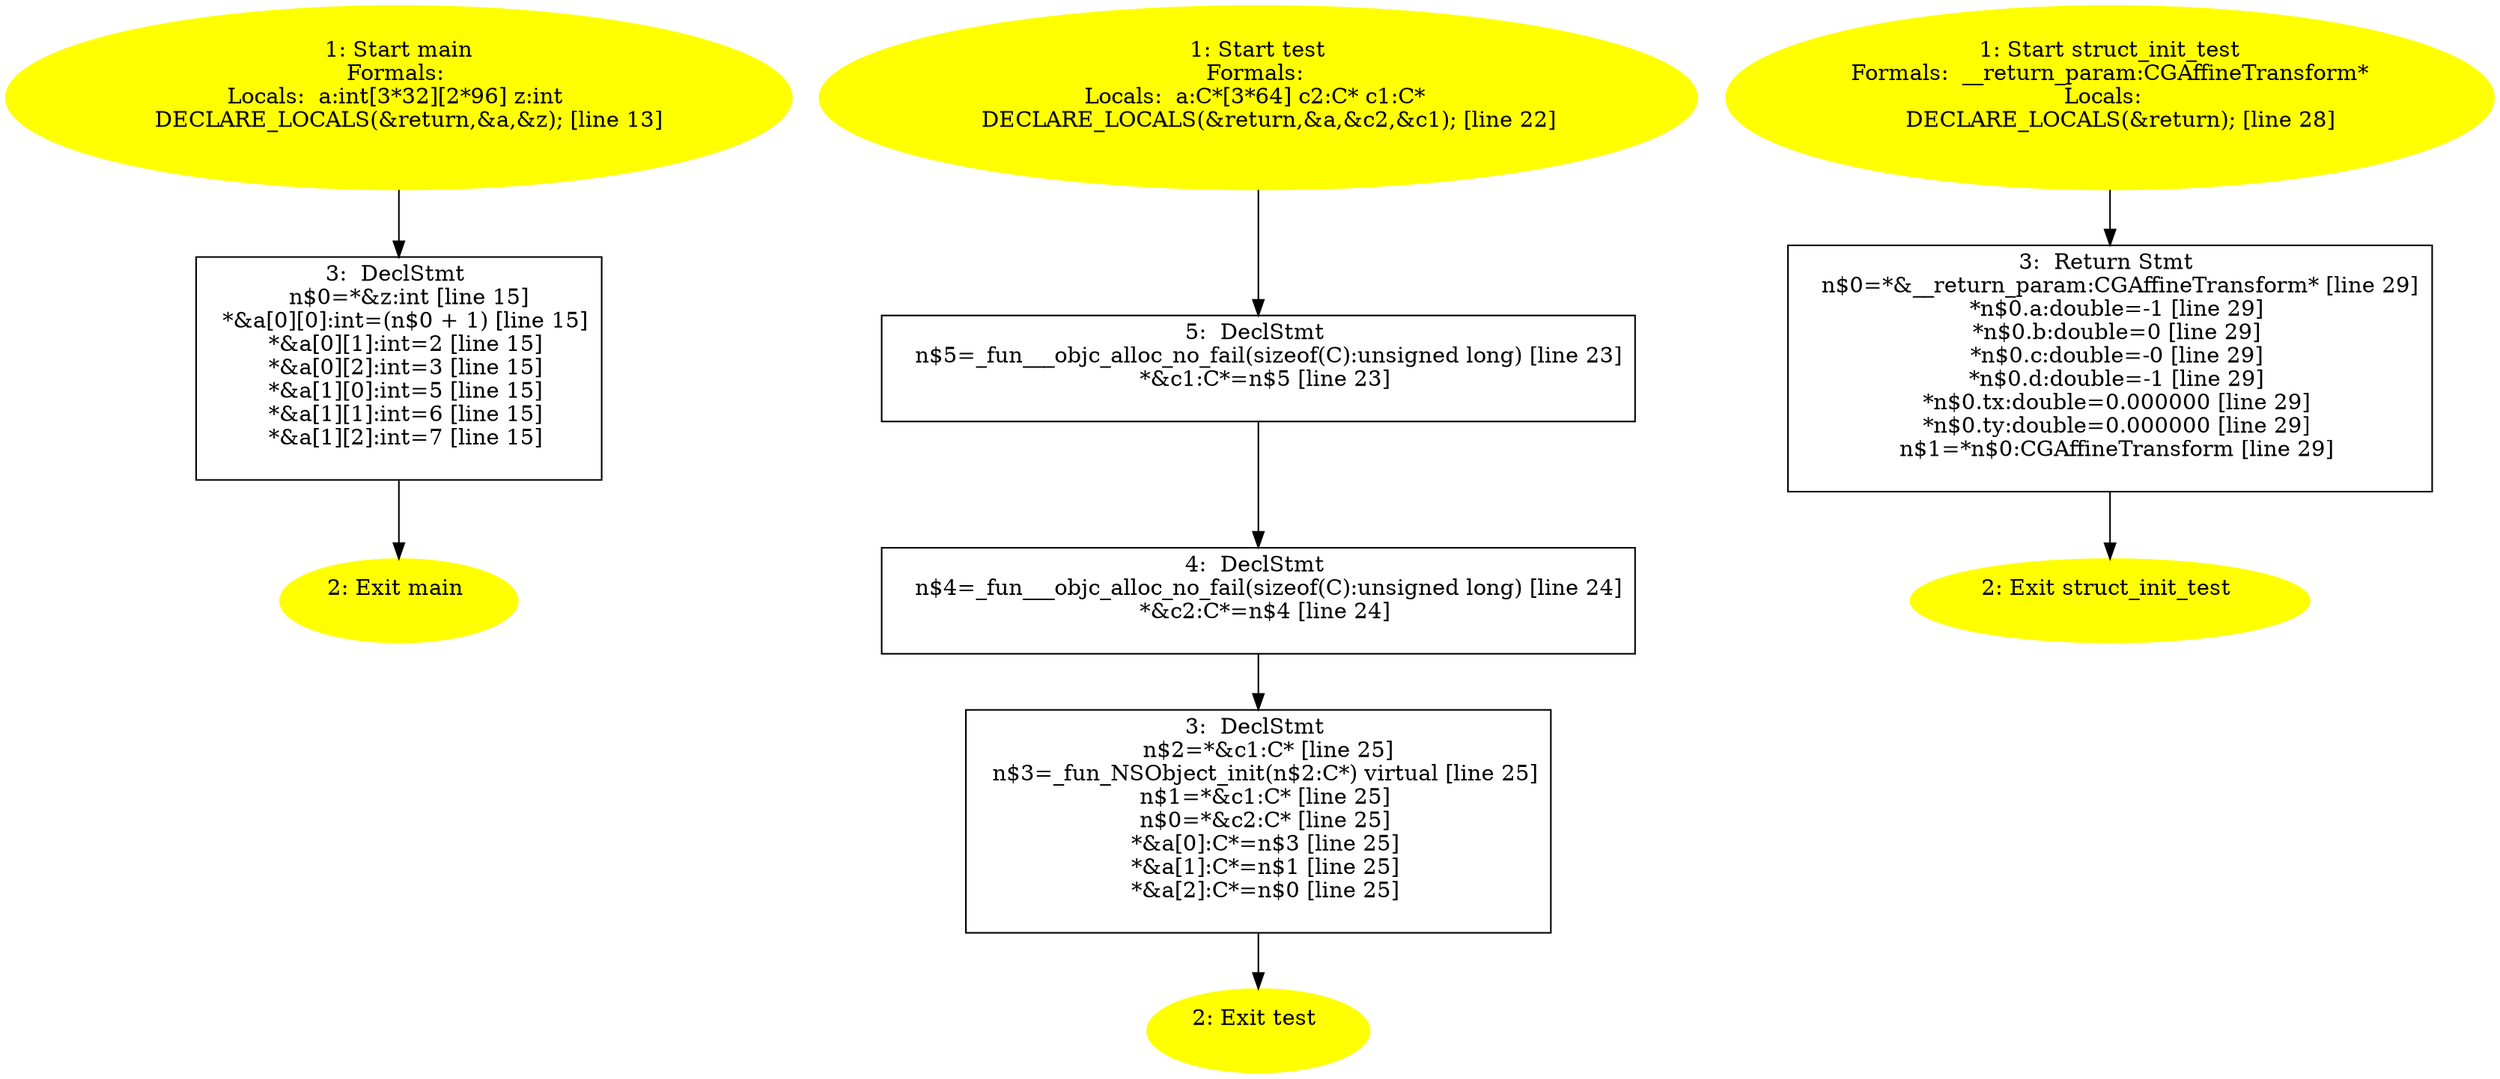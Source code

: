 /* @generated */
digraph iCFG {
"main.fad58de7366495db4650cfefac2fcd61_1" [label="1: Start main\nFormals: \nLocals:  a:int[3*32][2*96] z:int \n   DECLARE_LOCALS(&return,&a,&z); [line 13]\n " color=yellow style=filled]
	

	 "main.fad58de7366495db4650cfefac2fcd61_1" -> "main.fad58de7366495db4650cfefac2fcd61_3" ;
"main.fad58de7366495db4650cfefac2fcd61_2" [label="2: Exit main \n  " color=yellow style=filled]
	

"main.fad58de7366495db4650cfefac2fcd61_3" [label="3:  DeclStmt \n   n$0=*&z:int [line 15]\n  *&a[0][0]:int=(n$0 + 1) [line 15]\n  *&a[0][1]:int=2 [line 15]\n  *&a[0][2]:int=3 [line 15]\n  *&a[1][0]:int=5 [line 15]\n  *&a[1][1]:int=6 [line 15]\n  *&a[1][2]:int=7 [line 15]\n " shape="box"]
	

	 "main.fad58de7366495db4650cfefac2fcd61_3" -> "main.fad58de7366495db4650cfefac2fcd61_2" ;
"test.098f6bcd4621d373cade4e832627b4f6_1" [label="1: Start test\nFormals: \nLocals:  a:C*[3*64] c2:C* c1:C* \n   DECLARE_LOCALS(&return,&a,&c2,&c1); [line 22]\n " color=yellow style=filled]
	

	 "test.098f6bcd4621d373cade4e832627b4f6_1" -> "test.098f6bcd4621d373cade4e832627b4f6_5" ;
"test.098f6bcd4621d373cade4e832627b4f6_2" [label="2: Exit test \n  " color=yellow style=filled]
	

"test.098f6bcd4621d373cade4e832627b4f6_3" [label="3:  DeclStmt \n   n$2=*&c1:C* [line 25]\n  n$3=_fun_NSObject_init(n$2:C*) virtual [line 25]\n  n$1=*&c1:C* [line 25]\n  n$0=*&c2:C* [line 25]\n  *&a[0]:C*=n$3 [line 25]\n  *&a[1]:C*=n$1 [line 25]\n  *&a[2]:C*=n$0 [line 25]\n " shape="box"]
	

	 "test.098f6bcd4621d373cade4e832627b4f6_3" -> "test.098f6bcd4621d373cade4e832627b4f6_2" ;
"test.098f6bcd4621d373cade4e832627b4f6_4" [label="4:  DeclStmt \n   n$4=_fun___objc_alloc_no_fail(sizeof(C):unsigned long) [line 24]\n  *&c2:C*=n$4 [line 24]\n " shape="box"]
	

	 "test.098f6bcd4621d373cade4e832627b4f6_4" -> "test.098f6bcd4621d373cade4e832627b4f6_3" ;
"test.098f6bcd4621d373cade4e832627b4f6_5" [label="5:  DeclStmt \n   n$5=_fun___objc_alloc_no_fail(sizeof(C):unsigned long) [line 23]\n  *&c1:C*=n$5 [line 23]\n " shape="box"]
	

	 "test.098f6bcd4621d373cade4e832627b4f6_5" -> "test.098f6bcd4621d373cade4e832627b4f6_4" ;
"struct_init_test.b3909a459f16e15611cc425c52c74b0c_1" [label="1: Start struct_init_test\nFormals:  __return_param:CGAffineTransform*\nLocals:  \n   DECLARE_LOCALS(&return); [line 28]\n " color=yellow style=filled]
	

	 "struct_init_test.b3909a459f16e15611cc425c52c74b0c_1" -> "struct_init_test.b3909a459f16e15611cc425c52c74b0c_3" ;
"struct_init_test.b3909a459f16e15611cc425c52c74b0c_2" [label="2: Exit struct_init_test \n  " color=yellow style=filled]
	

"struct_init_test.b3909a459f16e15611cc425c52c74b0c_3" [label="3:  Return Stmt \n   n$0=*&__return_param:CGAffineTransform* [line 29]\n  *n$0.a:double=-1 [line 29]\n  *n$0.b:double=0 [line 29]\n  *n$0.c:double=-0 [line 29]\n  *n$0.d:double=-1 [line 29]\n  *n$0.tx:double=0.000000 [line 29]\n  *n$0.ty:double=0.000000 [line 29]\n  n$1=*n$0:CGAffineTransform [line 29]\n " shape="box"]
	

	 "struct_init_test.b3909a459f16e15611cc425c52c74b0c_3" -> "struct_init_test.b3909a459f16e15611cc425c52c74b0c_2" ;
}
